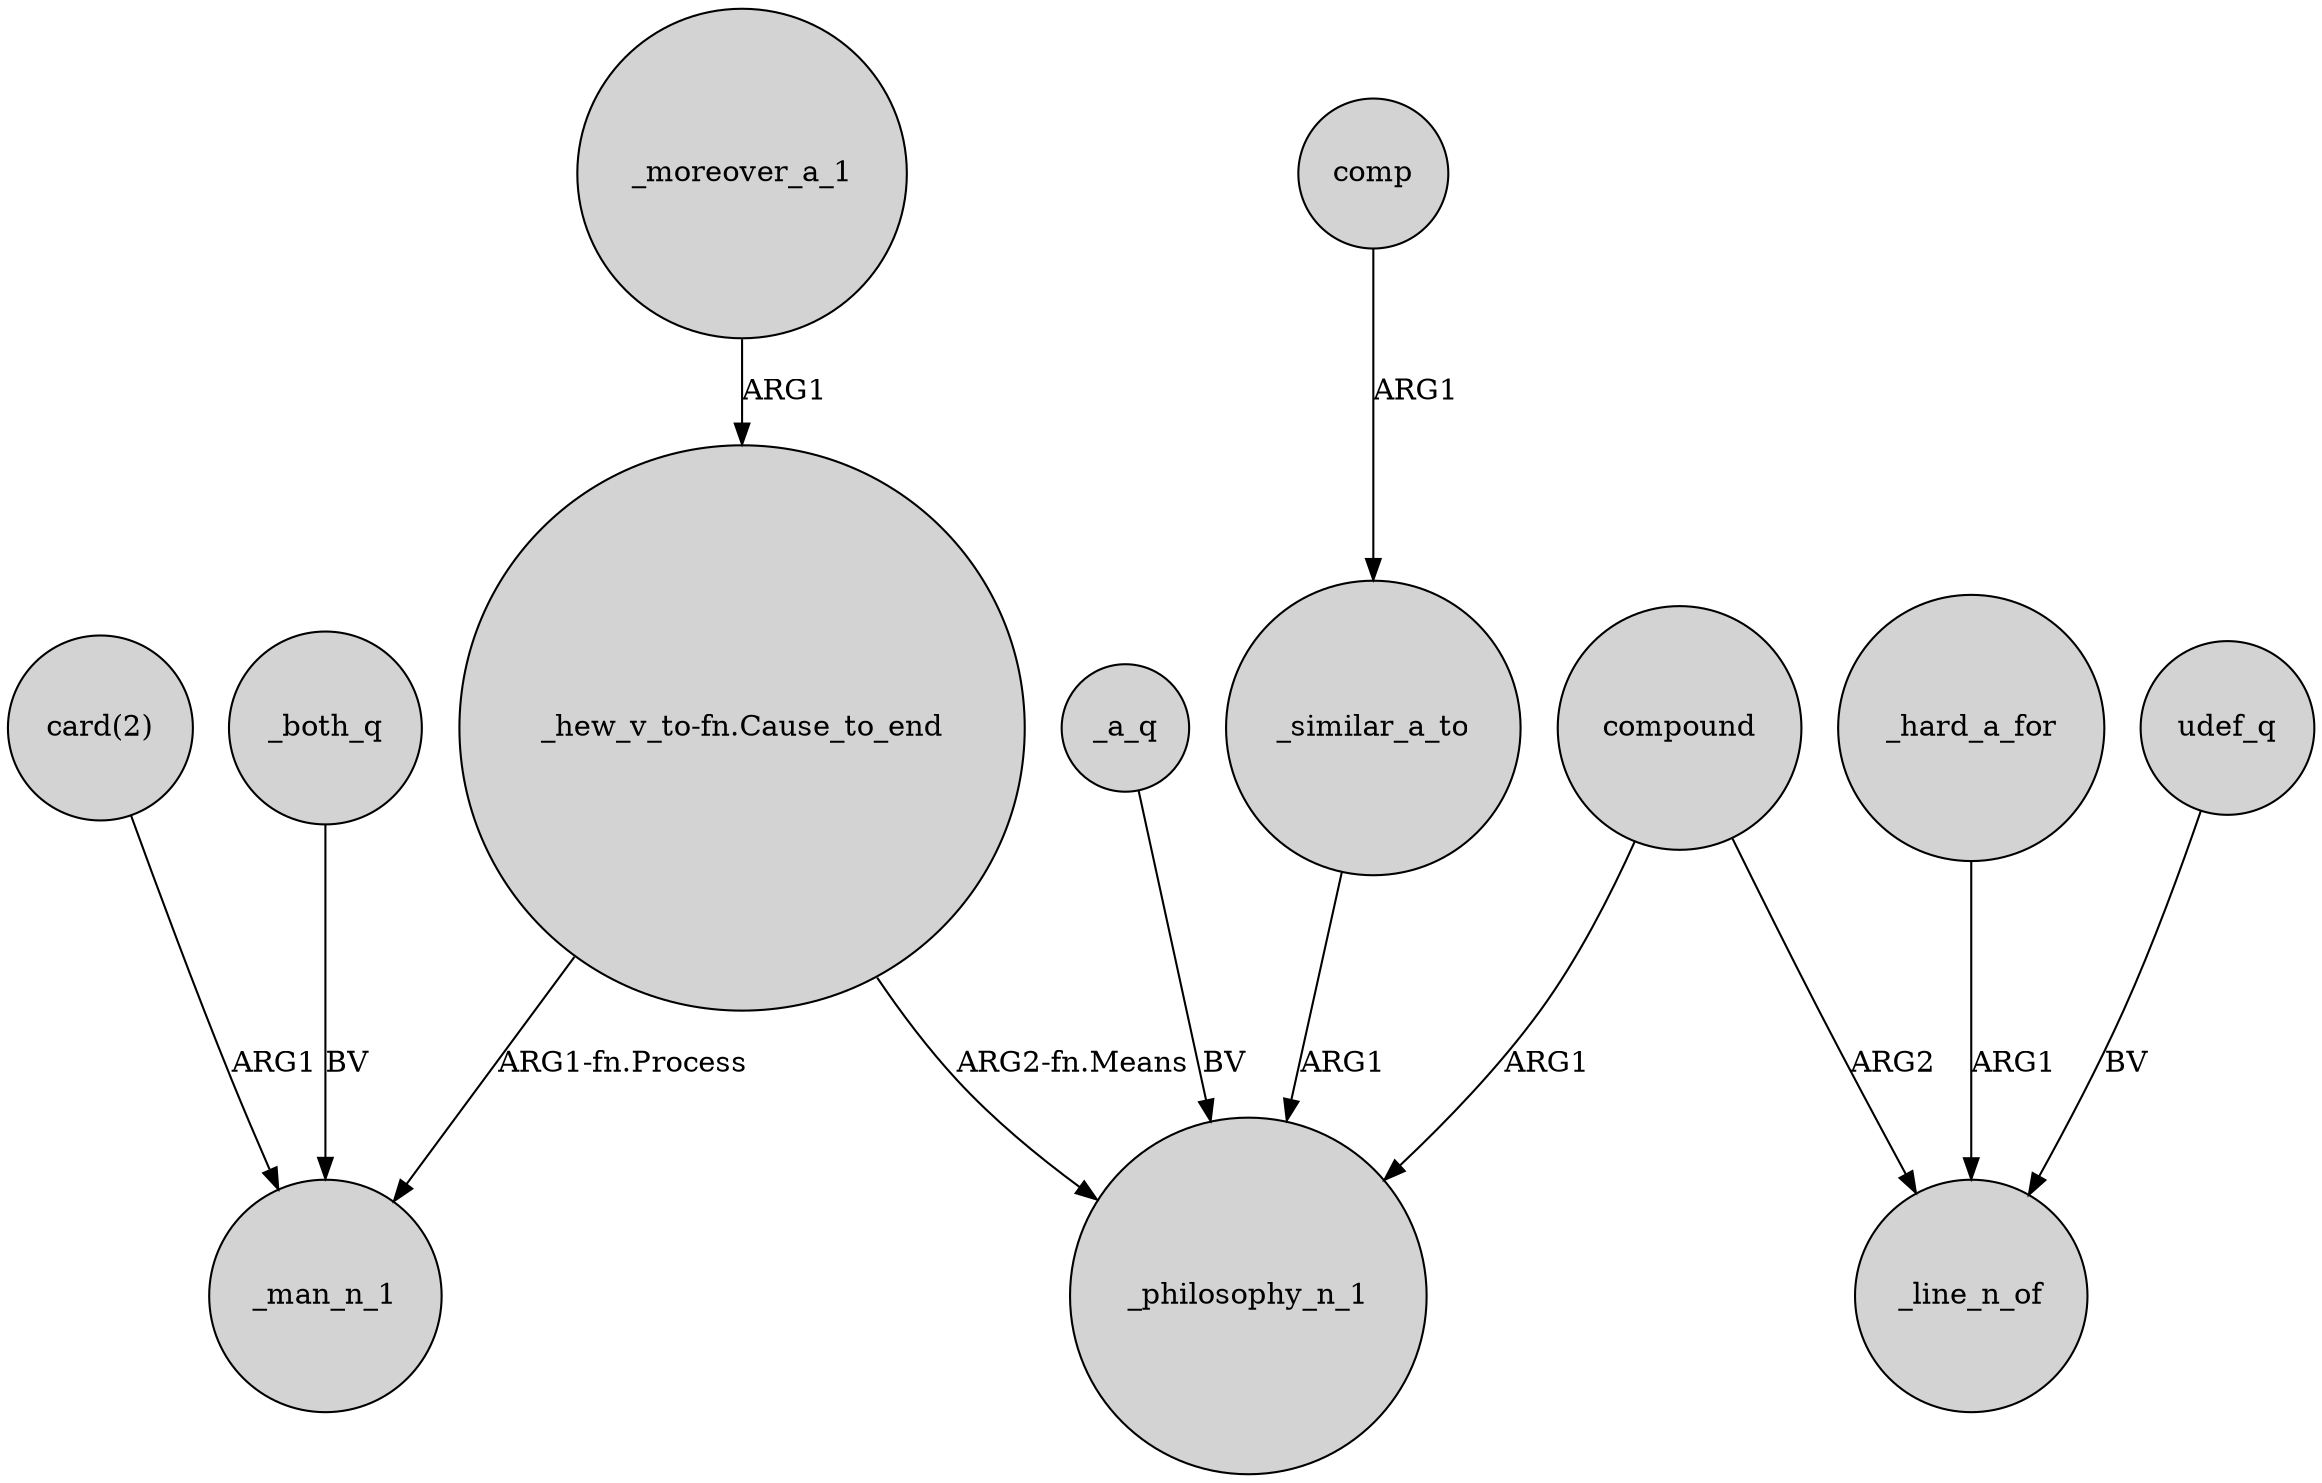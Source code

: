 digraph {
	node [shape=circle style=filled]
	_similar_a_to -> _philosophy_n_1 [label=ARG1]
	_both_q -> _man_n_1 [label=BV]
	"card(2)" -> _man_n_1 [label=ARG1]
	_a_q -> _philosophy_n_1 [label=BV]
	_hard_a_for -> _line_n_of [label=ARG1]
	udef_q -> _line_n_of [label=BV]
	_moreover_a_1 -> "_hew_v_to-fn.Cause_to_end" [label=ARG1]
	"_hew_v_to-fn.Cause_to_end" -> _man_n_1 [label="ARG1-fn.Process"]
	comp -> _similar_a_to [label=ARG1]
	"_hew_v_to-fn.Cause_to_end" -> _philosophy_n_1 [label="ARG2-fn.Means"]
	compound -> _philosophy_n_1 [label=ARG1]
	compound -> _line_n_of [label=ARG2]
}
